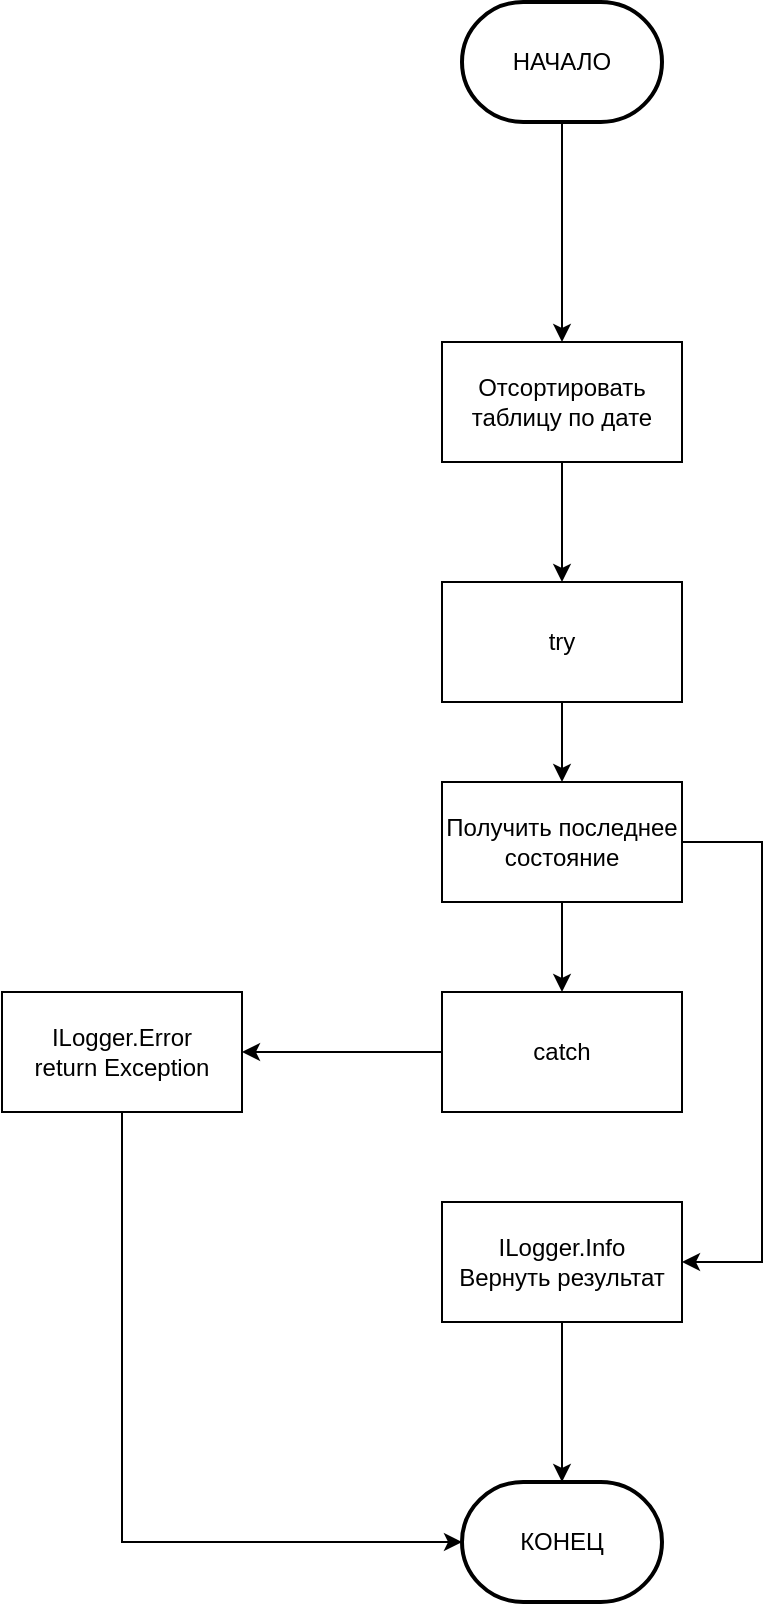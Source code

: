 <mxfile version="13.9.9" type="device"><diagram id="2ASUdKSDb3DRiJlCuAJX" name="Страница 1"><mxGraphModel dx="852" dy="494" grid="1" gridSize="10" guides="1" tooltips="1" connect="1" arrows="1" fold="1" page="1" pageScale="1" pageWidth="827" pageHeight="1169" math="0" shadow="0"><root><mxCell id="0"/><mxCell id="1" parent="0"/><mxCell id="BKxW-zfgAGcn8khvWUaE-3" style="edgeStyle=orthogonalEdgeStyle;rounded=0;orthogonalLoop=1;jettySize=auto;html=1;entryX=0.5;entryY=0;entryDx=0;entryDy=0;" edge="1" parent="1" source="BKxW-zfgAGcn8khvWUaE-1" target="BKxW-zfgAGcn8khvWUaE-2"><mxGeometry relative="1" as="geometry"/></mxCell><mxCell id="BKxW-zfgAGcn8khvWUaE-1" value="НАЧАЛО" style="strokeWidth=2;html=1;shape=mxgraph.flowchart.terminator;whiteSpace=wrap;" vertex="1" parent="1"><mxGeometry x="340" y="30" width="100" height="60" as="geometry"/></mxCell><mxCell id="BKxW-zfgAGcn8khvWUaE-5" style="edgeStyle=orthogonalEdgeStyle;rounded=0;orthogonalLoop=1;jettySize=auto;html=1;entryX=0.5;entryY=0;entryDx=0;entryDy=0;" edge="1" parent="1" source="BKxW-zfgAGcn8khvWUaE-2" target="BKxW-zfgAGcn8khvWUaE-4"><mxGeometry relative="1" as="geometry"/></mxCell><mxCell id="BKxW-zfgAGcn8khvWUaE-2" value="Отсортировать таблицу по дате" style="rounded=0;whiteSpace=wrap;html=1;" vertex="1" parent="1"><mxGeometry x="330" y="200" width="120" height="60" as="geometry"/></mxCell><mxCell id="BKxW-zfgAGcn8khvWUaE-16" style="edgeStyle=orthogonalEdgeStyle;rounded=0;orthogonalLoop=1;jettySize=auto;html=1;entryX=0.5;entryY=0;entryDx=0;entryDy=0;" edge="1" parent="1" source="BKxW-zfgAGcn8khvWUaE-4" target="BKxW-zfgAGcn8khvWUaE-8"><mxGeometry relative="1" as="geometry"/></mxCell><mxCell id="BKxW-zfgAGcn8khvWUaE-4" value="try" style="rounded=0;whiteSpace=wrap;html=1;" vertex="1" parent="1"><mxGeometry x="330" y="320" width="120" height="60" as="geometry"/></mxCell><mxCell id="BKxW-zfgAGcn8khvWUaE-10" style="edgeStyle=orthogonalEdgeStyle;rounded=0;orthogonalLoop=1;jettySize=auto;html=1;" edge="1" parent="1" source="BKxW-zfgAGcn8khvWUaE-6" target="BKxW-zfgAGcn8khvWUaE-9"><mxGeometry relative="1" as="geometry"/></mxCell><mxCell id="BKxW-zfgAGcn8khvWUaE-6" value="catch" style="rounded=0;whiteSpace=wrap;html=1;" vertex="1" parent="1"><mxGeometry x="330" y="525" width="120" height="60" as="geometry"/></mxCell><mxCell id="BKxW-zfgAGcn8khvWUaE-12" style="edgeStyle=orthogonalEdgeStyle;rounded=0;orthogonalLoop=1;jettySize=auto;html=1;entryX=1;entryY=0.5;entryDx=0;entryDy=0;" edge="1" parent="1" source="BKxW-zfgAGcn8khvWUaE-8" target="BKxW-zfgAGcn8khvWUaE-11"><mxGeometry relative="1" as="geometry"><Array as="points"><mxPoint x="490" y="450"/><mxPoint x="490" y="660"/></Array></mxGeometry></mxCell><mxCell id="BKxW-zfgAGcn8khvWUaE-17" style="edgeStyle=orthogonalEdgeStyle;rounded=0;orthogonalLoop=1;jettySize=auto;html=1;entryX=0.5;entryY=0;entryDx=0;entryDy=0;" edge="1" parent="1" source="BKxW-zfgAGcn8khvWUaE-8" target="BKxW-zfgAGcn8khvWUaE-6"><mxGeometry relative="1" as="geometry"/></mxCell><mxCell id="BKxW-zfgAGcn8khvWUaE-8" value="Получить последнее состояние" style="rounded=0;whiteSpace=wrap;html=1;" vertex="1" parent="1"><mxGeometry x="330" y="420" width="120" height="60" as="geometry"/></mxCell><mxCell id="BKxW-zfgAGcn8khvWUaE-15" style="edgeStyle=orthogonalEdgeStyle;rounded=0;orthogonalLoop=1;jettySize=auto;html=1;entryX=0;entryY=0.5;entryDx=0;entryDy=0;entryPerimeter=0;" edge="1" parent="1" source="BKxW-zfgAGcn8khvWUaE-9" target="BKxW-zfgAGcn8khvWUaE-13"><mxGeometry relative="1" as="geometry"><Array as="points"><mxPoint x="170" y="800"/></Array></mxGeometry></mxCell><mxCell id="BKxW-zfgAGcn8khvWUaE-9" value="ILogger.Error&lt;br&gt;return Exception" style="rounded=0;whiteSpace=wrap;html=1;" vertex="1" parent="1"><mxGeometry x="110" y="525" width="120" height="60" as="geometry"/></mxCell><mxCell id="BKxW-zfgAGcn8khvWUaE-14" style="edgeStyle=orthogonalEdgeStyle;rounded=0;orthogonalLoop=1;jettySize=auto;html=1;" edge="1" parent="1" source="BKxW-zfgAGcn8khvWUaE-11" target="BKxW-zfgAGcn8khvWUaE-13"><mxGeometry relative="1" as="geometry"/></mxCell><mxCell id="BKxW-zfgAGcn8khvWUaE-11" value="ILogger.Info&lt;br&gt;Вернуть результат" style="rounded=0;whiteSpace=wrap;html=1;" vertex="1" parent="1"><mxGeometry x="330" y="630" width="120" height="60" as="geometry"/></mxCell><mxCell id="BKxW-zfgAGcn8khvWUaE-13" value="КОНЕЦ" style="strokeWidth=2;html=1;shape=mxgraph.flowchart.terminator;whiteSpace=wrap;" vertex="1" parent="1"><mxGeometry x="340" y="770" width="100" height="60" as="geometry"/></mxCell></root></mxGraphModel></diagram></mxfile>
